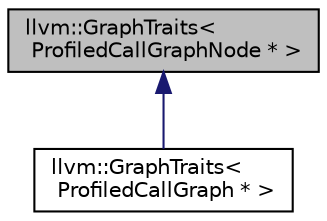digraph "llvm::GraphTraits&lt; ProfiledCallGraphNode * &gt;"
{
 // LATEX_PDF_SIZE
  bgcolor="transparent";
  edge [fontname="Helvetica",fontsize="10",labelfontname="Helvetica",labelfontsize="10"];
  node [fontname="Helvetica",fontsize="10",shape=record];
  Node1 [label="llvm::GraphTraits\<\l ProfiledCallGraphNode * \>",height=0.2,width=0.4,color="black", fillcolor="grey75", style="filled", fontcolor="black",tooltip=" "];
  Node1 -> Node2 [dir="back",color="midnightblue",fontsize="10",style="solid",fontname="Helvetica"];
  Node2 [label="llvm::GraphTraits\<\l ProfiledCallGraph * \>",height=0.2,width=0.4,color="black",URL="$structllvm_1_1GraphTraits_3_01ProfiledCallGraph_01_5_01_4.html",tooltip=" "];
}
